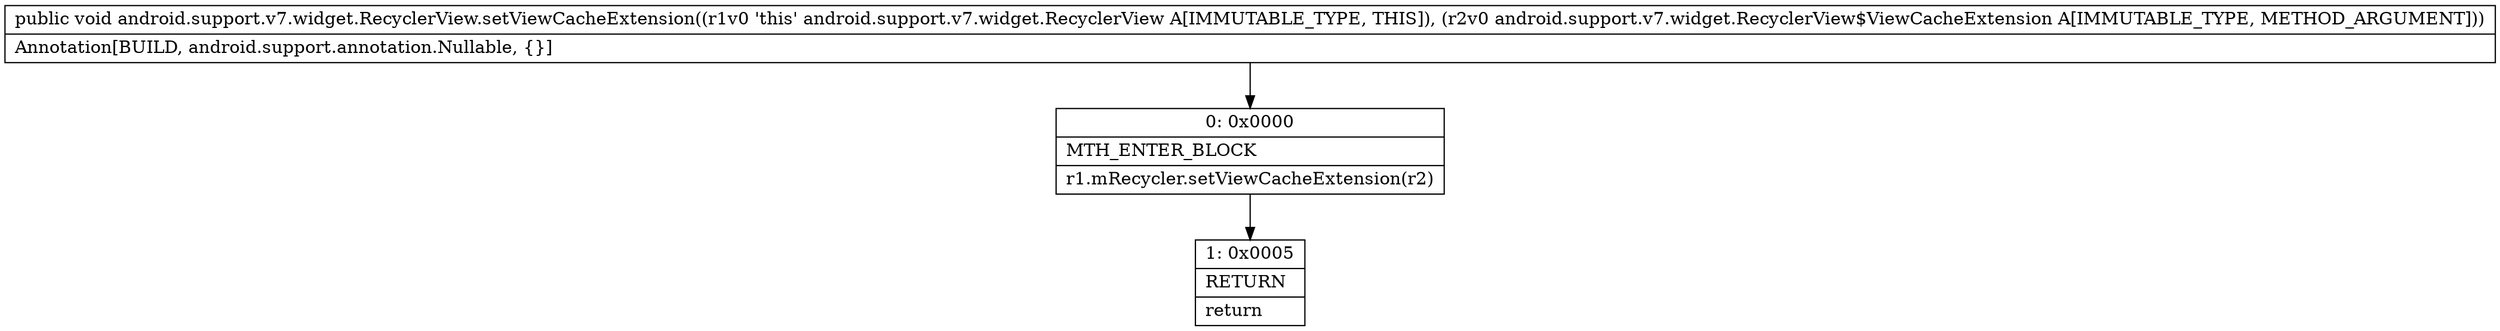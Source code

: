 digraph "CFG forandroid.support.v7.widget.RecyclerView.setViewCacheExtension(Landroid\/support\/v7\/widget\/RecyclerView$ViewCacheExtension;)V" {
Node_0 [shape=record,label="{0\:\ 0x0000|MTH_ENTER_BLOCK\l|r1.mRecycler.setViewCacheExtension(r2)\l}"];
Node_1 [shape=record,label="{1\:\ 0x0005|RETURN\l|return\l}"];
MethodNode[shape=record,label="{public void android.support.v7.widget.RecyclerView.setViewCacheExtension((r1v0 'this' android.support.v7.widget.RecyclerView A[IMMUTABLE_TYPE, THIS]), (r2v0 android.support.v7.widget.RecyclerView$ViewCacheExtension A[IMMUTABLE_TYPE, METHOD_ARGUMENT]))  | Annotation[BUILD, android.support.annotation.Nullable, \{\}]\l}"];
MethodNode -> Node_0;
Node_0 -> Node_1;
}

